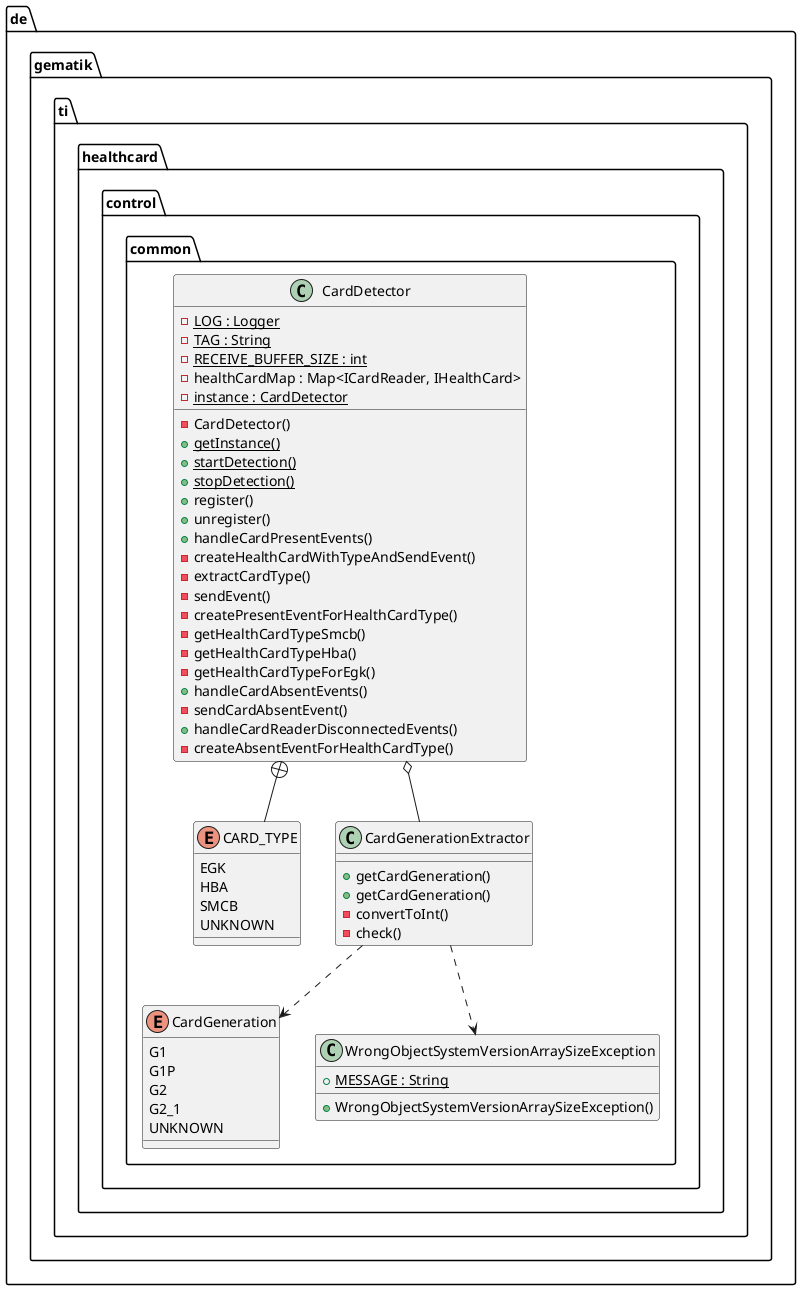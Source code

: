@startuml

  package de.gematik.ti.healthcard.control.common {
    class CardDetector {
        {static} - LOG : Logger
        {static} - TAG : String
        {static} - RECEIVE_BUFFER_SIZE : int
        - healthCardMap : Map<ICardReader, IHealthCard>
        {static} - instance : CardDetector
        - CardDetector()
        {static} + getInstance()
        {static} + startDetection()
        {static} + stopDetection()
        + register()
        + unregister()
        + handleCardPresentEvents()
        - createHealthCardWithTypeAndSendEvent()
        - extractCardType()
        - sendEvent()
        - createPresentEventForHealthCardType()
        - getHealthCardTypeSmcb()
        - getHealthCardTypeHba()
        - getHealthCardTypeForEgk()
        + handleCardAbsentEvents()
        - sendCardAbsentEvent()
        + handleCardReaderDisconnectedEvents()
        - createAbsentEventForHealthCardType()
    }
  }
  

  package de.gematik.ti.healthcard.control.common {
    enum CARD_TYPE {
      EGK
      HBA
      SMCB
      UNKNOWN
    }
  }
  

  package de.gematik.ti.healthcard.control.common {
    class CardGenerationExtractor {
        + getCardGeneration()
        + getCardGeneration()
        - convertToInt()
        - check()
    }
  }

  package de.gematik.ti.healthcard.control.common {
        enum CardGeneration {
          G1
          G1P
          G2
          G2_1
          UNKNOWN
        }
        class WrongObjectSystemVersionArraySizeException {
           {static} + MESSAGE : String
            + WrongObjectSystemVersionArraySizeException()

        }
    }



  CardDetector +-down- CARD_TYPE
  CardDetector o-- CardGenerationExtractor
  CardGenerationExtractor ..> WrongObjectSystemVersionArraySizeException
  CardGenerationExtractor ..> CardGeneration


@enduml
